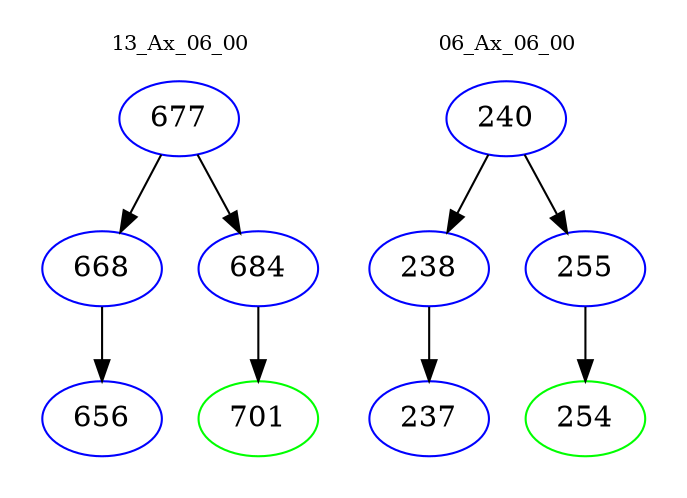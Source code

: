 digraph{
subgraph cluster_0 {
color = white
label = "13_Ax_06_00";
fontsize=10;
T0_677 [label="677", color="blue"]
T0_677 -> T0_668 [color="black"]
T0_668 [label="668", color="blue"]
T0_668 -> T0_656 [color="black"]
T0_656 [label="656", color="blue"]
T0_677 -> T0_684 [color="black"]
T0_684 [label="684", color="blue"]
T0_684 -> T0_701 [color="black"]
T0_701 [label="701", color="green"]
}
subgraph cluster_1 {
color = white
label = "06_Ax_06_00";
fontsize=10;
T1_240 [label="240", color="blue"]
T1_240 -> T1_238 [color="black"]
T1_238 [label="238", color="blue"]
T1_238 -> T1_237 [color="black"]
T1_237 [label="237", color="blue"]
T1_240 -> T1_255 [color="black"]
T1_255 [label="255", color="blue"]
T1_255 -> T1_254 [color="black"]
T1_254 [label="254", color="green"]
}
}
